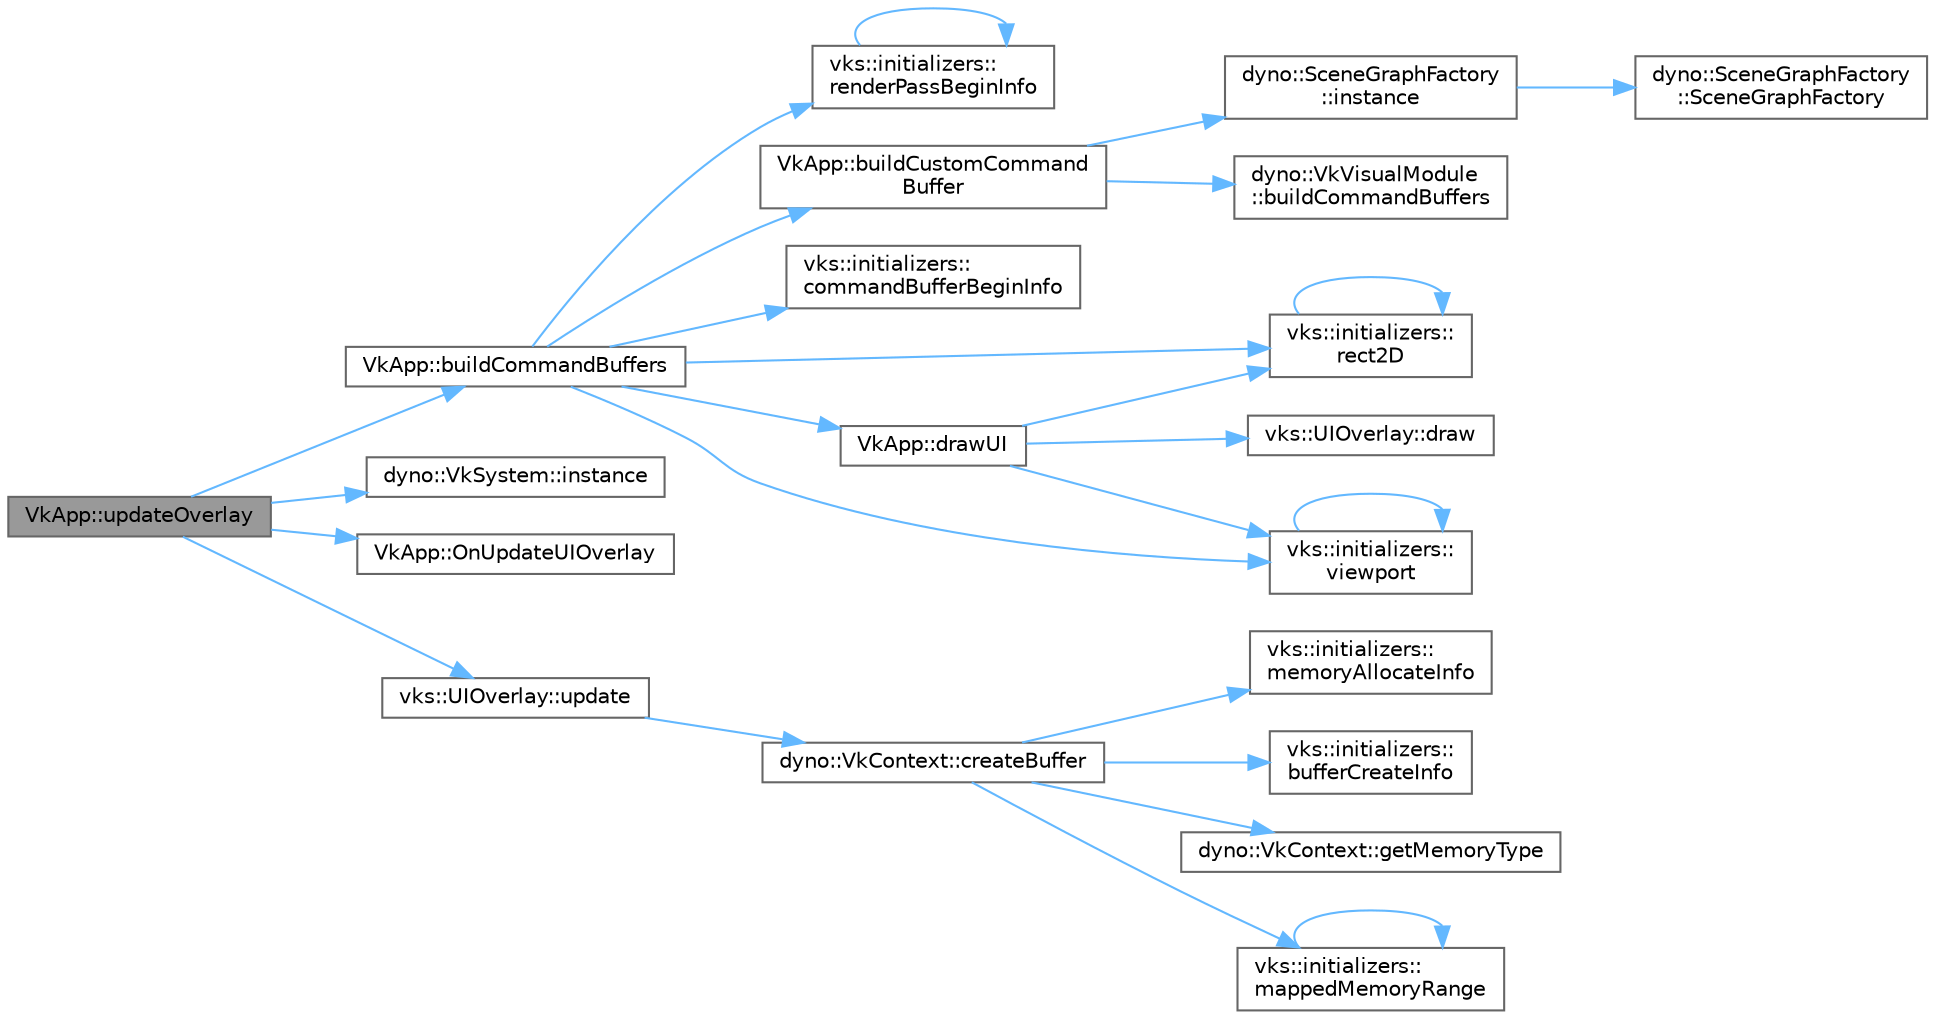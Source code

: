 digraph "VkApp::updateOverlay"
{
 // LATEX_PDF_SIZE
  bgcolor="transparent";
  edge [fontname=Helvetica,fontsize=10,labelfontname=Helvetica,labelfontsize=10];
  node [fontname=Helvetica,fontsize=10,shape=box,height=0.2,width=0.4];
  rankdir="LR";
  Node1 [id="Node000001",label="VkApp::updateOverlay",height=0.2,width=0.4,color="gray40", fillcolor="grey60", style="filled", fontcolor="black",tooltip=" "];
  Node1 -> Node2 [id="edge1_Node000001_Node000002",color="steelblue1",style="solid",tooltip=" "];
  Node2 [id="Node000002",label="VkApp::buildCommandBuffers",height=0.2,width=0.4,color="grey40", fillcolor="white", style="filled",URL="$class_vk_app.html#a38047afc15c4ecf19d652c4b8c62c544",tooltip="(Virtual) Called when resources have been recreated that require a rebuild of the command buffers (e...."];
  Node2 -> Node3 [id="edge2_Node000002_Node000003",color="steelblue1",style="solid",tooltip=" "];
  Node3 [id="Node000003",label="VkApp::buildCustomCommand\lBuffer",height=0.2,width=0.4,color="grey40", fillcolor="white", style="filled",URL="$class_vk_app.html#a2d514ecd18dc274f4117753e6c299b32",tooltip=" "];
  Node3 -> Node4 [id="edge3_Node000003_Node000004",color="steelblue1",style="solid",tooltip=" "];
  Node4 [id="Node000004",label="dyno::VkVisualModule\l::buildCommandBuffers",height=0.2,width=0.4,color="grey40", fillcolor="white", style="filled",URL="$classdyno_1_1_vk_visual_module.html#a4d5fc3965b77c5113df70656361bea11",tooltip=" "];
  Node3 -> Node5 [id="edge4_Node000003_Node000005",color="steelblue1",style="solid",tooltip=" "];
  Node5 [id="Node000005",label="dyno::SceneGraphFactory\l::instance",height=0.2,width=0.4,color="grey40", fillcolor="white", style="filled",URL="$classdyno_1_1_scene_graph_factory.html#a734602c4eaa53d89bd0293015383677b",tooltip=" "];
  Node5 -> Node6 [id="edge5_Node000005_Node000006",color="steelblue1",style="solid",tooltip=" "];
  Node6 [id="Node000006",label="dyno::SceneGraphFactory\l::SceneGraphFactory",height=0.2,width=0.4,color="grey40", fillcolor="white", style="filled",URL="$classdyno_1_1_scene_graph_factory.html#a8903c0a4594870792c19db4302361bad",tooltip=" "];
  Node2 -> Node7 [id="edge6_Node000002_Node000007",color="steelblue1",style="solid",tooltip=" "];
  Node7 [id="Node000007",label="vks::initializers::\lcommandBufferBeginInfo",height=0.2,width=0.4,color="grey40", fillcolor="white", style="filled",URL="$namespacevks_1_1initializers.html#ab43b98c7cf767b67fd3501fedb4a8348",tooltip=" "];
  Node2 -> Node8 [id="edge7_Node000002_Node000008",color="steelblue1",style="solid",tooltip=" "];
  Node8 [id="Node000008",label="VkApp::drawUI",height=0.2,width=0.4,color="grey40", fillcolor="white", style="filled",URL="$class_vk_app.html#a0533d19e918fc69c112df4e80d75f50a",tooltip="Adds the drawing commands for the ImGui overlay to the given command buffer."];
  Node8 -> Node9 [id="edge8_Node000008_Node000009",color="steelblue1",style="solid",tooltip=" "];
  Node9 [id="Node000009",label="vks::UIOverlay::draw",height=0.2,width=0.4,color="grey40", fillcolor="white", style="filled",URL="$classvks_1_1_u_i_overlay.html#a624e18c79a8ec4df22119b14dd53d690",tooltip=" "];
  Node8 -> Node10 [id="edge9_Node000008_Node000010",color="steelblue1",style="solid",tooltip=" "];
  Node10 [id="Node000010",label="vks::initializers::\lrect2D",height=0.2,width=0.4,color="grey40", fillcolor="white", style="filled",URL="$namespacevks_1_1initializers.html#accf10566e09a15387484562d7b62fb1d",tooltip=" "];
  Node10 -> Node10 [id="edge10_Node000010_Node000010",color="steelblue1",style="solid",tooltip=" "];
  Node8 -> Node11 [id="edge11_Node000008_Node000011",color="steelblue1",style="solid",tooltip=" "];
  Node11 [id="Node000011",label="vks::initializers::\lviewport",height=0.2,width=0.4,color="grey40", fillcolor="white", style="filled",URL="$namespacevks_1_1initializers.html#ad8d2fa8d651cf0b1a1d6ee1190dd318c",tooltip=" "];
  Node11 -> Node11 [id="edge12_Node000011_Node000011",color="steelblue1",style="solid",tooltip=" "];
  Node2 -> Node10 [id="edge13_Node000002_Node000010",color="steelblue1",style="solid",tooltip=" "];
  Node2 -> Node12 [id="edge14_Node000002_Node000012",color="steelblue1",style="solid",tooltip=" "];
  Node12 [id="Node000012",label="vks::initializers::\lrenderPassBeginInfo",height=0.2,width=0.4,color="grey40", fillcolor="white", style="filled",URL="$namespacevks_1_1initializers.html#a9a2b0d6286daad93f68a4d9100a8f354",tooltip=" "];
  Node12 -> Node12 [id="edge15_Node000012_Node000012",color="steelblue1",style="solid",tooltip=" "];
  Node2 -> Node11 [id="edge16_Node000002_Node000011",color="steelblue1",style="solid",tooltip=" "];
  Node1 -> Node13 [id="edge17_Node000001_Node000013",color="steelblue1",style="solid",tooltip=" "];
  Node13 [id="Node000013",label="dyno::VkSystem::instance",height=0.2,width=0.4,color="grey40", fillcolor="white", style="filled",URL="$classdyno_1_1_vk_system.html#ae9dfacd8ffcaa69bd39faec9ab24c66e",tooltip=" "];
  Node1 -> Node14 [id="edge18_Node000001_Node000014",color="steelblue1",style="solid",tooltip=" "];
  Node14 [id="Node000014",label="VkApp::OnUpdateUIOverlay",height=0.2,width=0.4,color="grey40", fillcolor="white", style="filled",URL="$class_vk_app.html#afb2cb5448a5a8cfec25f860b05d96c3c",tooltip="(Virtual) Called when the UI overlay is updating, can be used to add custom elements to the overlay"];
  Node1 -> Node15 [id="edge19_Node000001_Node000015",color="steelblue1",style="solid",tooltip=" "];
  Node15 [id="Node000015",label="vks::UIOverlay::update",height=0.2,width=0.4,color="grey40", fillcolor="white", style="filled",URL="$classvks_1_1_u_i_overlay.html#af37f79e6b1fdf62e23c5da038f20034f",tooltip=" "];
  Node15 -> Node16 [id="edge20_Node000015_Node000016",color="steelblue1",style="solid",tooltip=" "];
  Node16 [id="Node000016",label="dyno::VkContext::createBuffer",height=0.2,width=0.4,color="grey40", fillcolor="white", style="filled",URL="$classdyno_1_1_vk_context.html#a028ed53563ea1872e4fc37bd38508d9b",tooltip=" "];
  Node16 -> Node17 [id="edge21_Node000016_Node000017",color="steelblue1",style="solid",tooltip=" "];
  Node17 [id="Node000017",label="vks::initializers::\lbufferCreateInfo",height=0.2,width=0.4,color="grey40", fillcolor="white", style="filled",URL="$namespacevks_1_1initializers.html#add6323753fce6b02303f50317d7daf0c",tooltip=" "];
  Node16 -> Node18 [id="edge22_Node000016_Node000018",color="steelblue1",style="solid",tooltip=" "];
  Node18 [id="Node000018",label="dyno::VkContext::getMemoryType",height=0.2,width=0.4,color="grey40", fillcolor="white", style="filled",URL="$classdyno_1_1_vk_context.html#a780dfd9266a8aadab0d3ea38d0750509",tooltip=" "];
  Node16 -> Node19 [id="edge23_Node000016_Node000019",color="steelblue1",style="solid",tooltip=" "];
  Node19 [id="Node000019",label="vks::initializers::\lmappedMemoryRange",height=0.2,width=0.4,color="grey40", fillcolor="white", style="filled",URL="$namespacevks_1_1initializers.html#ae6028a2472b9adff26738fd1af5a088b",tooltip=" "];
  Node19 -> Node19 [id="edge24_Node000019_Node000019",color="steelblue1",style="solid",tooltip=" "];
  Node16 -> Node20 [id="edge25_Node000016_Node000020",color="steelblue1",style="solid",tooltip=" "];
  Node20 [id="Node000020",label="vks::initializers::\lmemoryAllocateInfo",height=0.2,width=0.4,color="grey40", fillcolor="white", style="filled",URL="$namespacevks_1_1initializers.html#ab2b2acd3e66b782c756f8fe322dd3e72",tooltip=" "];
}
